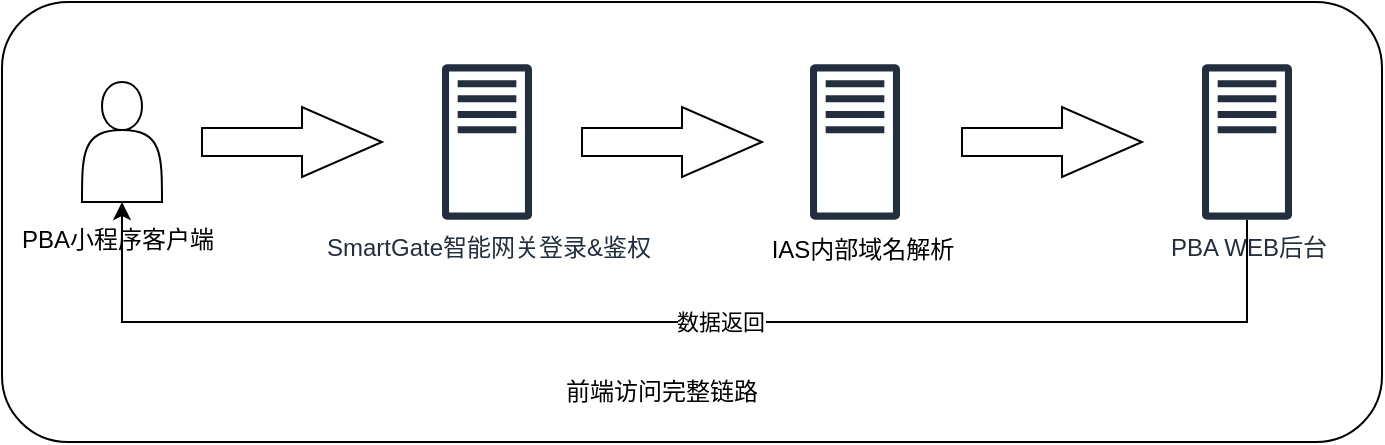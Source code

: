 <mxfile version="14.9.2" type="github">
  <diagram id="LrErmU3kdyH9J3qZRywh" name="Page-1">
    <mxGraphModel dx="2066" dy="1072" grid="1" gridSize="10" guides="1" tooltips="1" connect="1" arrows="1" fold="1" page="1" pageScale="1" pageWidth="827" pageHeight="1169" math="0" shadow="0">
      <root>
        <mxCell id="0" />
        <mxCell id="1" parent="0" />
        <mxCell id="sOtegeUWnKmIMajF2aSl-16" value="" style="rounded=1;whiteSpace=wrap;html=1;" vertex="1" parent="1">
          <mxGeometry x="10" y="370" width="690" height="220" as="geometry" />
        </mxCell>
        <mxCell id="sOtegeUWnKmIMajF2aSl-2" value="" style="html=1;shadow=0;dashed=0;align=center;verticalAlign=middle;shape=mxgraph.arrows2.arrow;dy=0.6;dx=40;notch=0;" vertex="1" parent="1">
          <mxGeometry x="110" y="422.5" width="90" height="35" as="geometry" />
        </mxCell>
        <mxCell id="sOtegeUWnKmIMajF2aSl-3" value="" style="shape=actor;whiteSpace=wrap;html=1;" vertex="1" parent="1">
          <mxGeometry x="50" y="410" width="40" height="60" as="geometry" />
        </mxCell>
        <mxCell id="sOtegeUWnKmIMajF2aSl-5" value="" style="outlineConnect=0;fontColor=#232F3E;gradientColor=none;fillColor=#232F3E;strokeColor=none;dashed=0;verticalLabelPosition=bottom;verticalAlign=top;align=center;html=1;fontSize=12;fontStyle=0;aspect=fixed;pointerEvents=1;shape=mxgraph.aws4.traditional_server;" vertex="1" parent="1">
          <mxGeometry x="414" y="401" width="45" height="78" as="geometry" />
        </mxCell>
        <mxCell id="sOtegeUWnKmIMajF2aSl-6" value="IAS内部域名解析" style="text;html=1;align=center;verticalAlign=middle;resizable=0;points=[];autosize=1;strokeColor=none;" vertex="1" parent="1">
          <mxGeometry x="385" y="484" width="110" height="20" as="geometry" />
        </mxCell>
        <mxCell id="sOtegeUWnKmIMajF2aSl-7" value="SmartGate智能网关登录&amp;amp;鉴权" style="outlineConnect=0;fontColor=#232F3E;gradientColor=none;fillColor=#232F3E;strokeColor=none;dashed=0;verticalLabelPosition=bottom;verticalAlign=top;align=center;html=1;fontSize=12;fontStyle=0;aspect=fixed;pointerEvents=1;shape=mxgraph.aws4.traditional_server;" vertex="1" parent="1">
          <mxGeometry x="230" y="401" width="45" height="78" as="geometry" />
        </mxCell>
        <mxCell id="sOtegeUWnKmIMajF2aSl-8" value="" style="html=1;shadow=0;dashed=0;align=center;verticalAlign=middle;shape=mxgraph.arrows2.arrow;dy=0.6;dx=40;notch=0;" vertex="1" parent="1">
          <mxGeometry x="300" y="422.5" width="90" height="35" as="geometry" />
        </mxCell>
        <mxCell id="sOtegeUWnKmIMajF2aSl-9" value="" style="html=1;shadow=0;dashed=0;align=center;verticalAlign=middle;shape=mxgraph.arrows2.arrow;dy=0.6;dx=40;notch=0;" vertex="1" parent="1">
          <mxGeometry x="490" y="422.5" width="90" height="35" as="geometry" />
        </mxCell>
        <mxCell id="sOtegeUWnKmIMajF2aSl-12" style="edgeStyle=orthogonalEdgeStyle;rounded=0;orthogonalLoop=1;jettySize=auto;html=1;entryX=0.5;entryY=1;entryDx=0;entryDy=0;" edge="1" parent="1" source="sOtegeUWnKmIMajF2aSl-10" target="sOtegeUWnKmIMajF2aSl-3">
          <mxGeometry relative="1" as="geometry">
            <Array as="points">
              <mxPoint x="633" y="530" />
              <mxPoint x="70" y="530" />
            </Array>
          </mxGeometry>
        </mxCell>
        <mxCell id="sOtegeUWnKmIMajF2aSl-14" value="数据返回" style="edgeLabel;html=1;align=center;verticalAlign=middle;resizable=0;points=[];" vertex="1" connectable="0" parent="sOtegeUWnKmIMajF2aSl-12">
          <mxGeometry x="-0.066" relative="1" as="geometry">
            <mxPoint as="offset" />
          </mxGeometry>
        </mxCell>
        <mxCell id="sOtegeUWnKmIMajF2aSl-10" value="PBA WEB后台" style="outlineConnect=0;fontColor=#232F3E;gradientColor=none;fillColor=#232F3E;strokeColor=none;dashed=0;verticalLabelPosition=bottom;verticalAlign=top;align=center;html=1;fontSize=12;fontStyle=0;aspect=fixed;pointerEvents=1;shape=mxgraph.aws4.traditional_server;" vertex="1" parent="1">
          <mxGeometry x="610" y="401" width="45" height="78" as="geometry" />
        </mxCell>
        <mxCell id="sOtegeUWnKmIMajF2aSl-15" value="PBA小程序客户端" style="text;html=1;strokeColor=none;fillColor=none;align=center;verticalAlign=middle;whiteSpace=wrap;rounded=0;" vertex="1" parent="1">
          <mxGeometry x="10" y="484" width="116" height="10" as="geometry" />
        </mxCell>
        <mxCell id="sOtegeUWnKmIMajF2aSl-17" value="前端访问完整链路" style="text;html=1;strokeColor=none;fillColor=none;align=center;verticalAlign=middle;whiteSpace=wrap;rounded=0;" vertex="1" parent="1">
          <mxGeometry x="280" y="550" width="120" height="30" as="geometry" />
        </mxCell>
      </root>
    </mxGraphModel>
  </diagram>
</mxfile>
